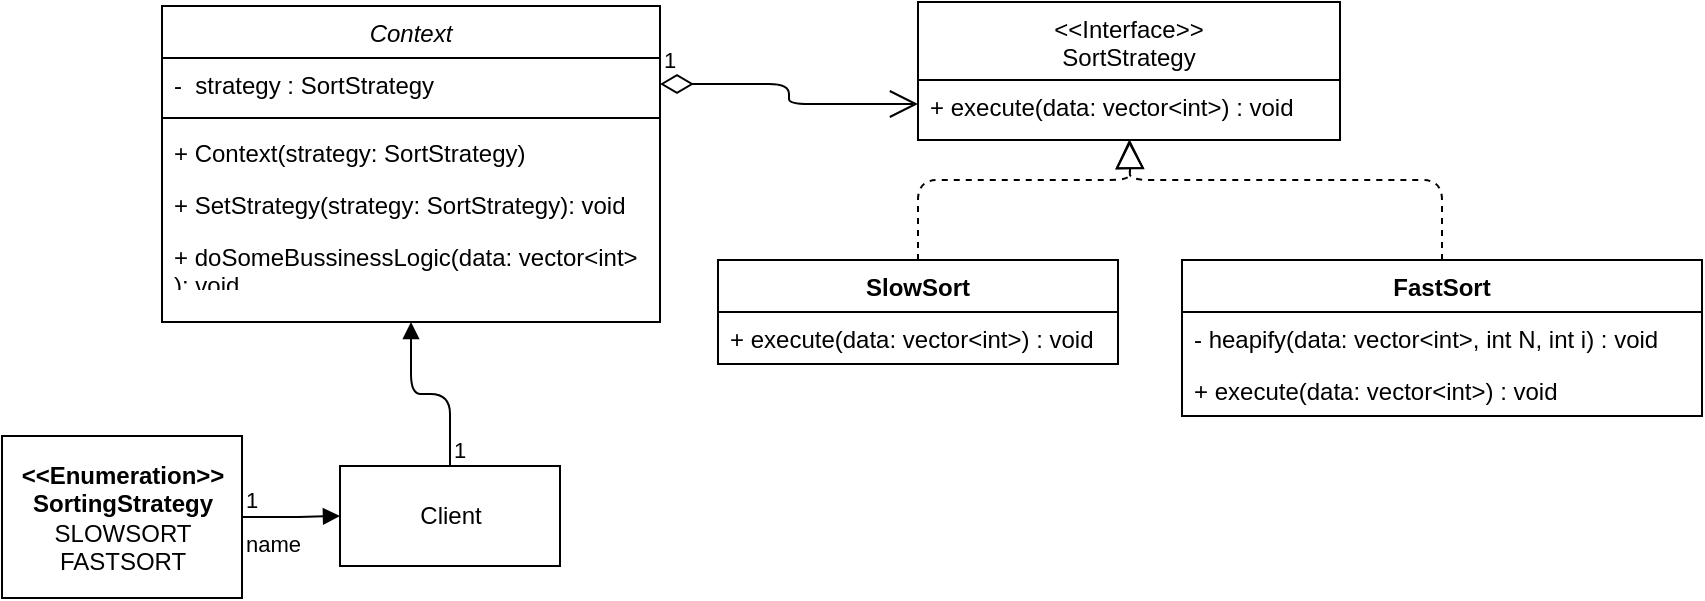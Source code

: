 <mxfile>
    <diagram id="C5RBs43oDa-KdzZeNtuy" name="Page-1">
        <mxGraphModel dx="900" dy="317" grid="1" gridSize="10" guides="1" tooltips="1" connect="1" arrows="1" fold="1" page="1" pageScale="1" pageWidth="827" pageHeight="1169" math="0" shadow="0">
            <root>
                <mxCell id="WIyWlLk6GJQsqaUBKTNV-0"/>
                <mxCell id="WIyWlLk6GJQsqaUBKTNV-1" parent="WIyWlLk6GJQsqaUBKTNV-0"/>
                <mxCell id="zkfFHV4jXpPFQw0GAbJ--0" value="Context" style="swimlane;fontStyle=2;align=center;verticalAlign=top;childLayout=stackLayout;horizontal=1;startSize=26;horizontalStack=0;resizeParent=1;resizeLast=0;collapsible=1;marginBottom=0;rounded=0;shadow=0;strokeWidth=1;" parent="WIyWlLk6GJQsqaUBKTNV-1" vertex="1">
                    <mxGeometry x="100" y="100" width="249" height="158" as="geometry">
                        <mxRectangle x="230" y="140" width="160" height="26" as="alternateBounds"/>
                    </mxGeometry>
                </mxCell>
                <mxCell id="zkfFHV4jXpPFQw0GAbJ--1" value="-  strategy : SortStrategy" style="text;align=left;verticalAlign=top;spacingLeft=4;spacingRight=4;overflow=hidden;rotatable=0;points=[[0,0.5],[1,0.5]];portConstraint=eastwest;" parent="zkfFHV4jXpPFQw0GAbJ--0" vertex="1">
                    <mxGeometry y="26" width="249" height="26" as="geometry"/>
                </mxCell>
                <mxCell id="zkfFHV4jXpPFQw0GAbJ--4" value="" style="line;html=1;strokeWidth=1;align=left;verticalAlign=middle;spacingTop=-1;spacingLeft=3;spacingRight=3;rotatable=0;labelPosition=right;points=[];portConstraint=eastwest;" parent="zkfFHV4jXpPFQw0GAbJ--0" vertex="1">
                    <mxGeometry y="52" width="249" height="8" as="geometry"/>
                </mxCell>
                <mxCell id="zkfFHV4jXpPFQw0GAbJ--5" value="+ Context(strategy: SortStrategy)" style="text;align=left;verticalAlign=top;spacingLeft=4;spacingRight=4;overflow=hidden;rotatable=0;points=[[0,0.5],[1,0.5]];portConstraint=eastwest;" parent="zkfFHV4jXpPFQw0GAbJ--0" vertex="1">
                    <mxGeometry y="60" width="249" height="26" as="geometry"/>
                </mxCell>
                <mxCell id="2" value="+ SetStrategy(strategy: SortStrategy): void" style="text;align=left;verticalAlign=top;spacingLeft=4;spacingRight=4;overflow=hidden;rotatable=0;points=[[0,0.5],[1,0.5]];portConstraint=eastwest;" parent="zkfFHV4jXpPFQw0GAbJ--0" vertex="1">
                    <mxGeometry y="86" width="249" height="26" as="geometry"/>
                </mxCell>
                <mxCell id="3" value="+ doSomeBussinessLogic(data: vector&lt;int&gt;&#10;): void" style="text;align=left;verticalAlign=top;spacingLeft=4;spacingRight=4;overflow=hidden;rotatable=0;points=[[0,0.5],[1,0.5]];portConstraint=eastwest;" parent="zkfFHV4jXpPFQw0GAbJ--0" vertex="1">
                    <mxGeometry y="112" width="249" height="26" as="geometry"/>
                </mxCell>
                <mxCell id="zkfFHV4jXpPFQw0GAbJ--17" value="&lt;&lt;Interface&gt;&gt;&#10;SortStrategy" style="swimlane;fontStyle=0;align=center;verticalAlign=top;childLayout=stackLayout;horizontal=1;startSize=39;horizontalStack=0;resizeParent=1;resizeLast=0;collapsible=1;marginBottom=0;rounded=0;shadow=0;strokeWidth=1;" parent="WIyWlLk6GJQsqaUBKTNV-1" vertex="1">
                    <mxGeometry x="478" y="98" width="211" height="69" as="geometry">
                        <mxRectangle x="570" y="111" width="160" height="26" as="alternateBounds"/>
                    </mxGeometry>
                </mxCell>
                <mxCell id="zkfFHV4jXpPFQw0GAbJ--24" value="+ execute(data: vector&lt;int&gt;) : void" style="text;align=left;verticalAlign=top;spacingLeft=4;spacingRight=4;overflow=hidden;rotatable=0;points=[[0,0.5],[1,0.5]];portConstraint=eastwest;" parent="zkfFHV4jXpPFQw0GAbJ--17" vertex="1">
                    <mxGeometry y="39" width="211" height="24" as="geometry"/>
                </mxCell>
                <mxCell id="0" value="1" style="endArrow=open;html=1;endSize=12;startArrow=diamondThin;startSize=14;startFill=0;edgeStyle=orthogonalEdgeStyle;align=left;verticalAlign=bottom;entryX=0;entryY=0.5;entryDx=0;entryDy=0;exitX=1;exitY=0.5;exitDx=0;exitDy=0;" parent="WIyWlLk6GJQsqaUBKTNV-1" source="zkfFHV4jXpPFQw0GAbJ--1" target="zkfFHV4jXpPFQw0GAbJ--24" edge="1">
                    <mxGeometry x="-1" y="3" relative="1" as="geometry">
                        <mxPoint x="369" y="160" as="sourcePoint"/>
                        <mxPoint x="439" y="160" as="targetPoint"/>
                    </mxGeometry>
                </mxCell>
                <mxCell id="5" value="Client" style="html=1;" parent="WIyWlLk6GJQsqaUBKTNV-1" vertex="1">
                    <mxGeometry x="189" y="330" width="110" height="50" as="geometry"/>
                </mxCell>
                <mxCell id="6" value="" style="endArrow=block;endFill=1;html=1;edgeStyle=orthogonalEdgeStyle;align=left;verticalAlign=top;exitX=0.5;exitY=0;exitDx=0;exitDy=0;entryX=0.5;entryY=1;entryDx=0;entryDy=0;" parent="WIyWlLk6GJQsqaUBKTNV-1" source="5" target="zkfFHV4jXpPFQw0GAbJ--0" edge="1">
                    <mxGeometry x="-1" relative="1" as="geometry">
                        <mxPoint x="189" y="340" as="sourcePoint"/>
                        <mxPoint x="349" y="340" as="targetPoint"/>
                    </mxGeometry>
                </mxCell>
                <mxCell id="7" value="1" style="edgeLabel;resizable=0;html=1;align=left;verticalAlign=bottom;" parent="6" connectable="0" vertex="1">
                    <mxGeometry x="-1" relative="1" as="geometry"/>
                </mxCell>
                <mxCell id="12" value="SlowSort" style="swimlane;fontStyle=1;align=center;verticalAlign=top;childLayout=stackLayout;horizontal=1;startSize=26;horizontalStack=0;resizeParent=1;resizeParentMax=0;resizeLast=0;collapsible=1;marginBottom=0;" parent="WIyWlLk6GJQsqaUBKTNV-1" vertex="1">
                    <mxGeometry x="378" y="227" width="200" height="52" as="geometry"/>
                </mxCell>
                <mxCell id="15" value="+ execute(data: vector&lt;int&gt;) : void" style="text;strokeColor=none;fillColor=none;align=left;verticalAlign=top;spacingLeft=4;spacingRight=4;overflow=hidden;rotatable=0;points=[[0,0.5],[1,0.5]];portConstraint=eastwest;" parent="12" vertex="1">
                    <mxGeometry y="26" width="200" height="26" as="geometry"/>
                </mxCell>
                <mxCell id="16" value="FastSort" style="swimlane;fontStyle=1;align=center;verticalAlign=top;childLayout=stackLayout;horizontal=1;startSize=26;horizontalStack=0;resizeParent=1;resizeParentMax=0;resizeLast=0;collapsible=1;marginBottom=0;" parent="WIyWlLk6GJQsqaUBKTNV-1" vertex="1">
                    <mxGeometry x="610" y="227" width="260" height="78" as="geometry"/>
                </mxCell>
                <mxCell id="19" value="- heapify(data: vector&lt;int&gt;, int N, int i) : void" style="text;strokeColor=none;fillColor=none;align=left;verticalAlign=top;spacingLeft=4;spacingRight=4;overflow=hidden;rotatable=0;points=[[0,0.5],[1,0.5]];portConstraint=eastwest;" parent="16" vertex="1">
                    <mxGeometry y="26" width="260" height="26" as="geometry"/>
                </mxCell>
                <mxCell id="25" value="+ execute(data: vector&lt;int&gt;) : void" style="text;strokeColor=none;fillColor=none;align=left;verticalAlign=top;spacingLeft=4;spacingRight=4;overflow=hidden;rotatable=0;points=[[0,0.5],[1,0.5]];portConstraint=eastwest;" parent="16" vertex="1">
                    <mxGeometry y="52" width="260" height="26" as="geometry"/>
                </mxCell>
                <mxCell id="20" value="" style="endArrow=block;dashed=1;endFill=0;endSize=12;html=1;exitX=0.5;exitY=0;exitDx=0;exitDy=0;" parent="WIyWlLk6GJQsqaUBKTNV-1" source="12" edge="1">
                    <mxGeometry width="160" relative="1" as="geometry">
                        <mxPoint x="498" y="197" as="sourcePoint"/>
                        <mxPoint x="584" y="167" as="targetPoint"/>
                        <Array as="points">
                            <mxPoint x="478" y="187"/>
                            <mxPoint x="584" y="187"/>
                        </Array>
                    </mxGeometry>
                </mxCell>
                <mxCell id="21" value="" style="endArrow=block;dashed=1;endFill=0;endSize=12;html=1;exitX=0.5;exitY=0;exitDx=0;exitDy=0;entryX=0.5;entryY=1;entryDx=0;entryDy=0;" parent="WIyWlLk6GJQsqaUBKTNV-1" source="16" target="zkfFHV4jXpPFQw0GAbJ--17" edge="1">
                    <mxGeometry width="160" relative="1" as="geometry">
                        <mxPoint x="658" y="227" as="sourcePoint"/>
                        <mxPoint x="578" y="167" as="targetPoint"/>
                        <Array as="points">
                            <mxPoint x="740" y="187"/>
                            <mxPoint x="719" y="187"/>
                            <mxPoint x="658" y="187"/>
                            <mxPoint x="584" y="187"/>
                        </Array>
                    </mxGeometry>
                </mxCell>
                <mxCell id="22" value="&lt;span data-lucid-type=&quot;application/vnd.lucid.text&quot; data-lucid-content=&quot;{&amp;#34;t&amp;#34;:&amp;#34;&amp;lt;&amp;lt;Enumeration&amp;gt;&amp;gt;&amp;#34;,&amp;#34;m&amp;#34;:[{&amp;#34;s&amp;#34;:0,&amp;#34;n&amp;#34;:&amp;#34;b&amp;#34;,&amp;#34;v&amp;#34;:true,&amp;#34;e&amp;#34;:15}]}&quot;&gt;&lt;span style=&quot;font-weight: bold&quot;&gt;&amp;lt;&amp;lt;Enumeration&amp;gt;&amp;gt;&lt;br&gt;SortingStrategy&lt;br&gt;&lt;/span&gt;&lt;/span&gt;SLOWSORT&lt;br&gt;FASTSORT" style="html=1;" parent="WIyWlLk6GJQsqaUBKTNV-1" vertex="1">
                    <mxGeometry x="20" y="315" width="120" height="81" as="geometry"/>
                </mxCell>
                <mxCell id="23" value="name" style="endArrow=block;endFill=1;html=1;edgeStyle=orthogonalEdgeStyle;align=left;verticalAlign=top;exitX=1;exitY=0.5;exitDx=0;exitDy=0;entryX=0;entryY=0.5;entryDx=0;entryDy=0;" parent="WIyWlLk6GJQsqaUBKTNV-1" source="22" target="5" edge="1">
                    <mxGeometry x="-1" relative="1" as="geometry">
                        <mxPoint x="150" y="360" as="sourcePoint"/>
                        <mxPoint x="170" y="360" as="targetPoint"/>
                    </mxGeometry>
                </mxCell>
                <mxCell id="24" value="1" style="edgeLabel;resizable=0;html=1;align=left;verticalAlign=bottom;" parent="23" connectable="0" vertex="1">
                    <mxGeometry x="-1" relative="1" as="geometry"/>
                </mxCell>
            </root>
        </mxGraphModel>
    </diagram>
</mxfile>